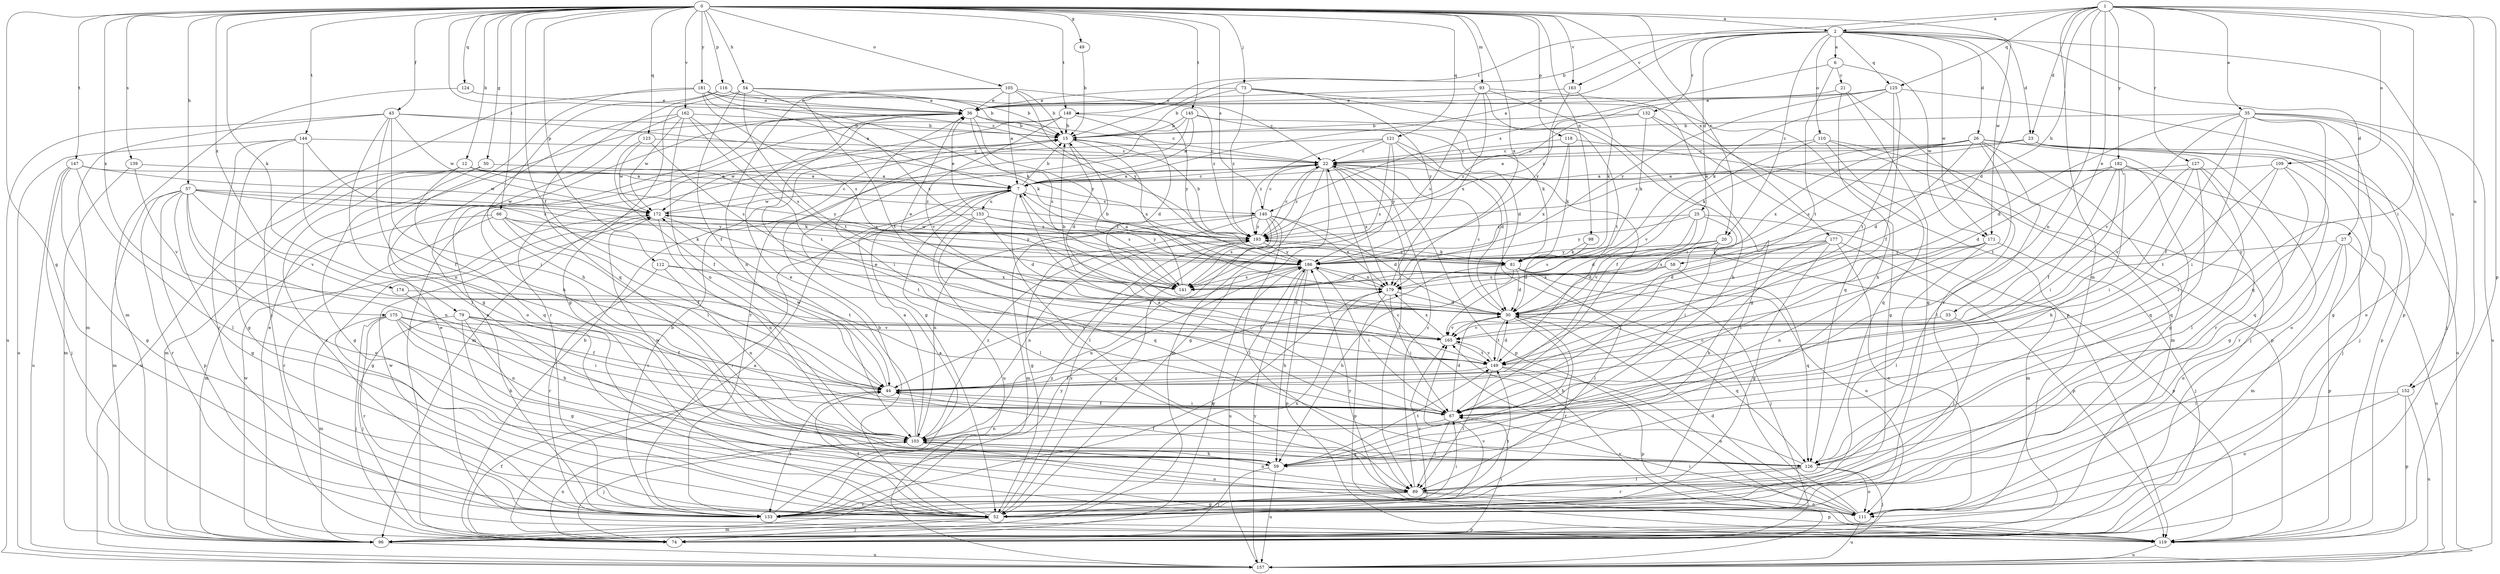 strict digraph  {
0;
1;
2;
6;
7;
12;
15;
20;
21;
22;
23;
25;
26;
27;
30;
33;
35;
36;
43;
44;
49;
50;
52;
54;
57;
58;
59;
66;
67;
73;
74;
79;
81;
89;
93;
96;
98;
103;
105;
109;
110;
111;
112;
116;
118;
119;
121;
123;
124;
125;
126;
127;
132;
133;
139;
140;
141;
144;
145;
147;
148;
149;
152;
153;
157;
162;
163;
165;
171;
172;
174;
175;
177;
179;
181;
182;
186;
193;
0 -> 2  [label=a];
0 -> 12  [label=b];
0 -> 20  [label=c];
0 -> 43  [label=f];
0 -> 44  [label=f];
0 -> 49  [label=g];
0 -> 50  [label=g];
0 -> 52  [label=g];
0 -> 54  [label=h];
0 -> 57  [label=h];
0 -> 66  [label=i];
0 -> 73  [label=j];
0 -> 79  [label=k];
0 -> 93  [label=m];
0 -> 98  [label=n];
0 -> 105  [label=o];
0 -> 112  [label=p];
0 -> 116  [label=p];
0 -> 118  [label=p];
0 -> 121  [label=q];
0 -> 123  [label=q];
0 -> 124  [label=q];
0 -> 139  [label=s];
0 -> 140  [label=s];
0 -> 144  [label=t];
0 -> 145  [label=t];
0 -> 147  [label=t];
0 -> 148  [label=t];
0 -> 162  [label=v];
0 -> 163  [label=v];
0 -> 171  [label=w];
0 -> 174  [label=x];
0 -> 175  [label=x];
0 -> 177  [label=x];
0 -> 179  [label=x];
0 -> 181  [label=y];
0 -> 193  [label=z];
1 -> 2  [label=a];
1 -> 15  [label=b];
1 -> 23  [label=d];
1 -> 33  [label=e];
1 -> 35  [label=e];
1 -> 58  [label=h];
1 -> 67  [label=i];
1 -> 96  [label=m];
1 -> 103  [label=n];
1 -> 109  [label=o];
1 -> 119  [label=p];
1 -> 125  [label=q];
1 -> 127  [label=r];
1 -> 152  [label=u];
1 -> 182  [label=y];
2 -> 6  [label=a];
2 -> 7  [label=a];
2 -> 20  [label=c];
2 -> 23  [label=d];
2 -> 25  [label=d];
2 -> 26  [label=d];
2 -> 27  [label=d];
2 -> 30  [label=d];
2 -> 110  [label=o];
2 -> 125  [label=q];
2 -> 132  [label=r];
2 -> 148  [label=t];
2 -> 152  [label=u];
2 -> 163  [label=v];
2 -> 171  [label=w];
6 -> 21  [label=c];
6 -> 140  [label=s];
6 -> 149  [label=t];
6 -> 171  [label=w];
7 -> 15  [label=b];
7 -> 22  [label=c];
7 -> 89  [label=l];
7 -> 140  [label=s];
7 -> 141  [label=s];
7 -> 153  [label=u];
7 -> 157  [label=u];
7 -> 172  [label=w];
12 -> 7  [label=a];
12 -> 96  [label=m];
12 -> 126  [label=q];
12 -> 157  [label=u];
12 -> 186  [label=y];
12 -> 193  [label=z];
15 -> 22  [label=c];
15 -> 30  [label=d];
15 -> 96  [label=m];
15 -> 179  [label=x];
20 -> 30  [label=d];
20 -> 67  [label=i];
20 -> 119  [label=p];
20 -> 141  [label=s];
20 -> 186  [label=y];
21 -> 36  [label=e];
21 -> 52  [label=g];
21 -> 59  [label=h];
21 -> 133  [label=r];
22 -> 7  [label=a];
22 -> 52  [label=g];
22 -> 89  [label=l];
22 -> 96  [label=m];
22 -> 119  [label=p];
22 -> 179  [label=x];
22 -> 193  [label=z];
23 -> 7  [label=a];
23 -> 22  [label=c];
23 -> 74  [label=j];
23 -> 111  [label=o];
23 -> 157  [label=u];
23 -> 193  [label=z];
25 -> 30  [label=d];
25 -> 67  [label=i];
25 -> 96  [label=m];
25 -> 165  [label=v];
25 -> 186  [label=y];
25 -> 193  [label=z];
26 -> 22  [label=c];
26 -> 30  [label=d];
26 -> 52  [label=g];
26 -> 81  [label=k];
26 -> 89  [label=l];
26 -> 119  [label=p];
26 -> 133  [label=r];
26 -> 141  [label=s];
26 -> 149  [label=t];
26 -> 179  [label=x];
27 -> 96  [label=m];
27 -> 111  [label=o];
27 -> 119  [label=p];
27 -> 157  [label=u];
27 -> 186  [label=y];
30 -> 15  [label=b];
30 -> 22  [label=c];
30 -> 36  [label=e];
30 -> 59  [label=h];
30 -> 126  [label=q];
30 -> 133  [label=r];
30 -> 149  [label=t];
30 -> 165  [label=v];
33 -> 89  [label=l];
33 -> 165  [label=v];
35 -> 15  [label=b];
35 -> 30  [label=d];
35 -> 44  [label=f];
35 -> 52  [label=g];
35 -> 67  [label=i];
35 -> 74  [label=j];
35 -> 111  [label=o];
35 -> 126  [label=q];
35 -> 157  [label=u];
35 -> 165  [label=v];
36 -> 15  [label=b];
36 -> 22  [label=c];
36 -> 67  [label=i];
36 -> 141  [label=s];
36 -> 186  [label=y];
43 -> 15  [label=b];
43 -> 67  [label=i];
43 -> 81  [label=k];
43 -> 89  [label=l];
43 -> 96  [label=m];
43 -> 103  [label=n];
43 -> 157  [label=u];
43 -> 172  [label=w];
44 -> 67  [label=i];
44 -> 133  [label=r];
44 -> 172  [label=w];
49 -> 15  [label=b];
50 -> 7  [label=a];
50 -> 52  [label=g];
50 -> 133  [label=r];
52 -> 15  [label=b];
52 -> 44  [label=f];
52 -> 74  [label=j];
52 -> 96  [label=m];
52 -> 165  [label=v];
52 -> 179  [label=x];
52 -> 193  [label=z];
54 -> 15  [label=b];
54 -> 36  [label=e];
54 -> 44  [label=f];
54 -> 52  [label=g];
54 -> 141  [label=s];
54 -> 149  [label=t];
57 -> 52  [label=g];
57 -> 81  [label=k];
57 -> 96  [label=m];
57 -> 103  [label=n];
57 -> 111  [label=o];
57 -> 119  [label=p];
57 -> 133  [label=r];
57 -> 165  [label=v];
57 -> 172  [label=w];
57 -> 186  [label=y];
58 -> 126  [label=q];
58 -> 141  [label=s];
58 -> 179  [label=x];
59 -> 74  [label=j];
59 -> 149  [label=t];
59 -> 157  [label=u];
59 -> 172  [label=w];
66 -> 44  [label=f];
66 -> 67  [label=i];
66 -> 81  [label=k];
66 -> 96  [label=m];
66 -> 133  [label=r];
66 -> 193  [label=z];
67 -> 7  [label=a];
67 -> 30  [label=d];
67 -> 36  [label=e];
67 -> 44  [label=f];
67 -> 89  [label=l];
67 -> 103  [label=n];
73 -> 15  [label=b];
73 -> 36  [label=e];
73 -> 119  [label=p];
73 -> 149  [label=t];
73 -> 186  [label=y];
73 -> 193  [label=z];
74 -> 7  [label=a];
74 -> 15  [label=b];
74 -> 44  [label=f];
74 -> 103  [label=n];
74 -> 186  [label=y];
79 -> 44  [label=f];
79 -> 52  [label=g];
79 -> 67  [label=i];
79 -> 74  [label=j];
79 -> 89  [label=l];
79 -> 165  [label=v];
81 -> 30  [label=d];
81 -> 44  [label=f];
81 -> 59  [label=h];
81 -> 74  [label=j];
81 -> 89  [label=l];
81 -> 111  [label=o];
81 -> 193  [label=z];
89 -> 22  [label=c];
89 -> 52  [label=g];
89 -> 103  [label=n];
89 -> 111  [label=o];
89 -> 119  [label=p];
89 -> 133  [label=r];
93 -> 36  [label=e];
93 -> 52  [label=g];
93 -> 59  [label=h];
93 -> 67  [label=i];
93 -> 141  [label=s];
93 -> 179  [label=x];
96 -> 36  [label=e];
96 -> 67  [label=i];
96 -> 157  [label=u];
96 -> 165  [label=v];
96 -> 172  [label=w];
98 -> 30  [label=d];
98 -> 81  [label=k];
103 -> 7  [label=a];
103 -> 36  [label=e];
103 -> 59  [label=h];
103 -> 74  [label=j];
103 -> 111  [label=o];
103 -> 126  [label=q];
103 -> 193  [label=z];
105 -> 7  [label=a];
105 -> 15  [label=b];
105 -> 36  [label=e];
105 -> 103  [label=n];
105 -> 149  [label=t];
105 -> 186  [label=y];
105 -> 193  [label=z];
109 -> 7  [label=a];
109 -> 67  [label=i];
109 -> 126  [label=q];
109 -> 133  [label=r];
109 -> 149  [label=t];
110 -> 22  [label=c];
110 -> 74  [label=j];
110 -> 96  [label=m];
110 -> 126  [label=q];
110 -> 165  [label=v];
111 -> 22  [label=c];
111 -> 30  [label=d];
111 -> 67  [label=i];
111 -> 157  [label=u];
111 -> 186  [label=y];
112 -> 103  [label=n];
112 -> 133  [label=r];
112 -> 149  [label=t];
112 -> 179  [label=x];
116 -> 22  [label=c];
116 -> 36  [label=e];
116 -> 59  [label=h];
116 -> 126  [label=q];
118 -> 22  [label=c];
118 -> 81  [label=k];
118 -> 119  [label=p];
118 -> 179  [label=x];
119 -> 36  [label=e];
119 -> 157  [label=u];
121 -> 22  [label=c];
121 -> 30  [label=d];
121 -> 44  [label=f];
121 -> 141  [label=s];
121 -> 172  [label=w];
121 -> 186  [label=y];
121 -> 193  [label=z];
123 -> 22  [label=c];
123 -> 44  [label=f];
123 -> 141  [label=s];
123 -> 172  [label=w];
124 -> 36  [label=e];
124 -> 96  [label=m];
125 -> 36  [label=e];
125 -> 44  [label=f];
125 -> 81  [label=k];
125 -> 119  [label=p];
125 -> 149  [label=t];
125 -> 186  [label=y];
125 -> 193  [label=z];
126 -> 22  [label=c];
126 -> 44  [label=f];
126 -> 74  [label=j];
126 -> 89  [label=l];
126 -> 111  [label=o];
126 -> 133  [label=r];
127 -> 7  [label=a];
127 -> 52  [label=g];
127 -> 67  [label=i];
127 -> 89  [label=l];
127 -> 126  [label=q];
127 -> 165  [label=v];
132 -> 15  [label=b];
132 -> 52  [label=g];
132 -> 81  [label=k];
132 -> 126  [label=q];
132 -> 193  [label=z];
133 -> 7  [label=a];
133 -> 15  [label=b];
133 -> 36  [label=e];
133 -> 67  [label=i];
133 -> 119  [label=p];
133 -> 149  [label=t];
133 -> 172  [label=w];
133 -> 179  [label=x];
133 -> 186  [label=y];
133 -> 193  [label=z];
139 -> 7  [label=a];
139 -> 96  [label=m];
139 -> 165  [label=v];
140 -> 22  [label=c];
140 -> 30  [label=d];
140 -> 44  [label=f];
140 -> 52  [label=g];
140 -> 89  [label=l];
140 -> 96  [label=m];
140 -> 103  [label=n];
140 -> 141  [label=s];
140 -> 179  [label=x];
140 -> 193  [label=z];
141 -> 15  [label=b];
144 -> 22  [label=c];
144 -> 44  [label=f];
144 -> 52  [label=g];
144 -> 133  [label=r];
144 -> 141  [label=s];
144 -> 157  [label=u];
145 -> 7  [label=a];
145 -> 15  [label=b];
145 -> 30  [label=d];
145 -> 52  [label=g];
145 -> 81  [label=k];
145 -> 133  [label=r];
147 -> 7  [label=a];
147 -> 52  [label=g];
147 -> 74  [label=j];
147 -> 89  [label=l];
147 -> 157  [label=u];
147 -> 172  [label=w];
148 -> 15  [label=b];
148 -> 30  [label=d];
148 -> 74  [label=j];
148 -> 133  [label=r];
148 -> 165  [label=v];
148 -> 186  [label=y];
149 -> 30  [label=d];
149 -> 44  [label=f];
149 -> 89  [label=l];
149 -> 111  [label=o];
149 -> 119  [label=p];
149 -> 165  [label=v];
152 -> 67  [label=i];
152 -> 111  [label=o];
152 -> 119  [label=p];
152 -> 157  [label=u];
153 -> 30  [label=d];
153 -> 36  [label=e];
153 -> 89  [label=l];
153 -> 126  [label=q];
153 -> 133  [label=r];
153 -> 186  [label=y];
153 -> 193  [label=z];
157 -> 165  [label=v];
157 -> 186  [label=y];
162 -> 15  [label=b];
162 -> 59  [label=h];
162 -> 103  [label=n];
162 -> 111  [label=o];
162 -> 141  [label=s];
162 -> 149  [label=t];
162 -> 172  [label=w];
163 -> 36  [label=e];
163 -> 81  [label=k];
163 -> 186  [label=y];
165 -> 149  [label=t];
165 -> 179  [label=x];
171 -> 67  [label=i];
171 -> 74  [label=j];
171 -> 89  [label=l];
171 -> 103  [label=n];
171 -> 186  [label=y];
172 -> 22  [label=c];
172 -> 52  [label=g];
172 -> 103  [label=n];
172 -> 149  [label=t];
172 -> 186  [label=y];
172 -> 193  [label=z];
174 -> 30  [label=d];
174 -> 59  [label=h];
175 -> 44  [label=f];
175 -> 59  [label=h];
175 -> 67  [label=i];
175 -> 74  [label=j];
175 -> 96  [label=m];
175 -> 103  [label=n];
175 -> 133  [label=r];
175 -> 165  [label=v];
177 -> 30  [label=d];
177 -> 52  [label=g];
177 -> 59  [label=h];
177 -> 111  [label=o];
177 -> 119  [label=p];
177 -> 141  [label=s];
177 -> 186  [label=y];
179 -> 30  [label=d];
179 -> 67  [label=i];
179 -> 119  [label=p];
179 -> 186  [label=y];
181 -> 7  [label=a];
181 -> 15  [label=b];
181 -> 36  [label=e];
181 -> 52  [label=g];
181 -> 74  [label=j];
181 -> 81  [label=k];
181 -> 141  [label=s];
182 -> 7  [label=a];
182 -> 30  [label=d];
182 -> 44  [label=f];
182 -> 59  [label=h];
182 -> 67  [label=i];
182 -> 74  [label=j];
182 -> 126  [label=q];
186 -> 7  [label=a];
186 -> 59  [label=h];
186 -> 67  [label=i];
186 -> 103  [label=n];
186 -> 119  [label=p];
186 -> 141  [label=s];
186 -> 157  [label=u];
186 -> 179  [label=x];
193 -> 15  [label=b];
193 -> 22  [label=c];
193 -> 52  [label=g];
193 -> 81  [label=k];
193 -> 103  [label=n];
193 -> 172  [label=w];
193 -> 186  [label=y];
}
